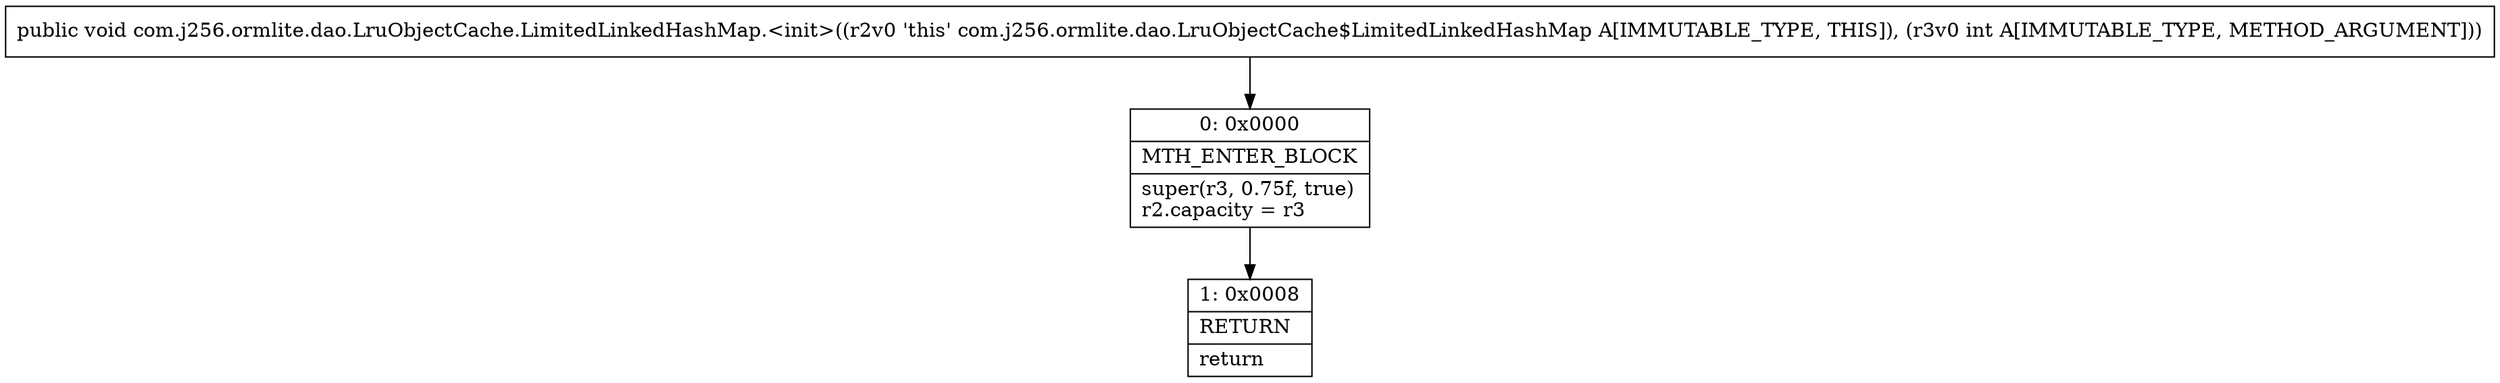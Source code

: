 digraph "CFG forcom.j256.ormlite.dao.LruObjectCache.LimitedLinkedHashMap.\<init\>(I)V" {
Node_0 [shape=record,label="{0\:\ 0x0000|MTH_ENTER_BLOCK\l|super(r3, 0.75f, true)\lr2.capacity = r3\l}"];
Node_1 [shape=record,label="{1\:\ 0x0008|RETURN\l|return\l}"];
MethodNode[shape=record,label="{public void com.j256.ormlite.dao.LruObjectCache.LimitedLinkedHashMap.\<init\>((r2v0 'this' com.j256.ormlite.dao.LruObjectCache$LimitedLinkedHashMap A[IMMUTABLE_TYPE, THIS]), (r3v0 int A[IMMUTABLE_TYPE, METHOD_ARGUMENT])) }"];
MethodNode -> Node_0;
Node_0 -> Node_1;
}

